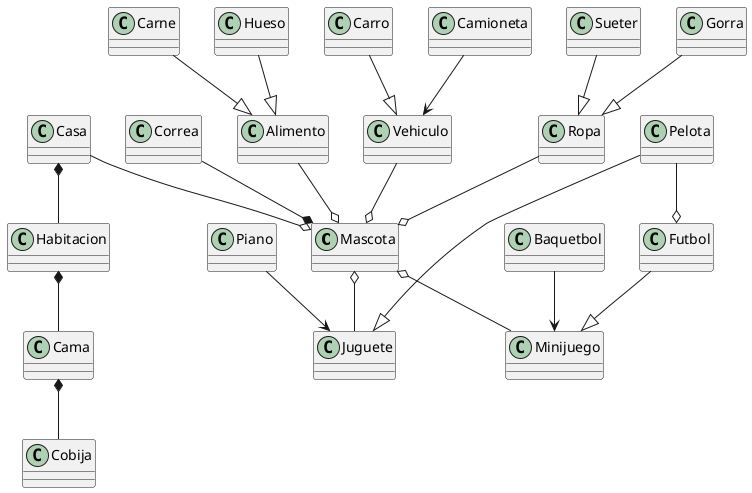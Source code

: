 @startuml mascota 

class Mascota 
class Alimento
class Carne
class Juguete
class Pelota
class Casa
class Habitacion
class Cama
class Cobija
class Vehiculo
class Carro
class Ropa
class Sueter
class Gorra
class Hueso
class Minijuego
class Futbol
class Piano
class Camioneta
class Baquetbol
class Correa


Alimento --o Mascota
Mascota o-- Juguete
Carne --|> Alimento
Pelota --|> Juguete
Casa --o Mascota
Casa *-- Habitacion
Habitacion *-- Cama
Cama *-- Cobija
Vehiculo --o Mascota
Carro --|> Vehiculo
Ropa --o Mascota
Sueter --|> Ropa
Gorra --|> Ropa
Hueso --|> Alimento
Mascota o-- Minijuego
Futbol --|> Minijuego
Pelota --o Futbol
Piano --> Juguete
Camioneta --> Vehiculo
Baquetbol --> Minijuego
Correa --* Mascota


@enduml